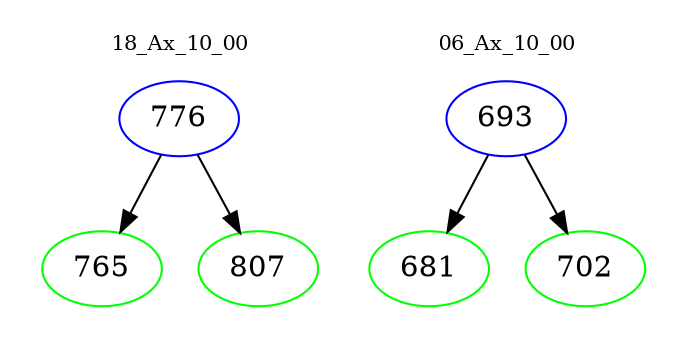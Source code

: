digraph{
subgraph cluster_0 {
color = white
label = "18_Ax_10_00";
fontsize=10;
T0_776 [label="776", color="blue"]
T0_776 -> T0_765 [color="black"]
T0_765 [label="765", color="green"]
T0_776 -> T0_807 [color="black"]
T0_807 [label="807", color="green"]
}
subgraph cluster_1 {
color = white
label = "06_Ax_10_00";
fontsize=10;
T1_693 [label="693", color="blue"]
T1_693 -> T1_681 [color="black"]
T1_681 [label="681", color="green"]
T1_693 -> T1_702 [color="black"]
T1_702 [label="702", color="green"]
}
}
